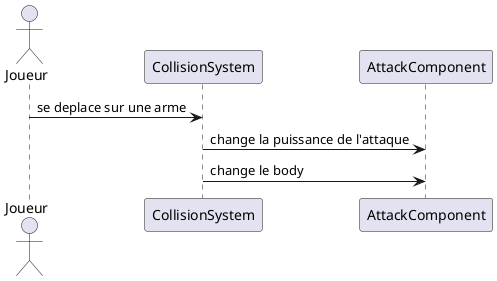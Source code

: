 @startuml

actor Joueur as J
participant "CollisionSystem" as CS
participant "AttackComponent" as AC


J -> CS: se deplace sur une arme
CS -> AC: change la puissance de l'attaque
CS -> AC: change le body


@enduml
